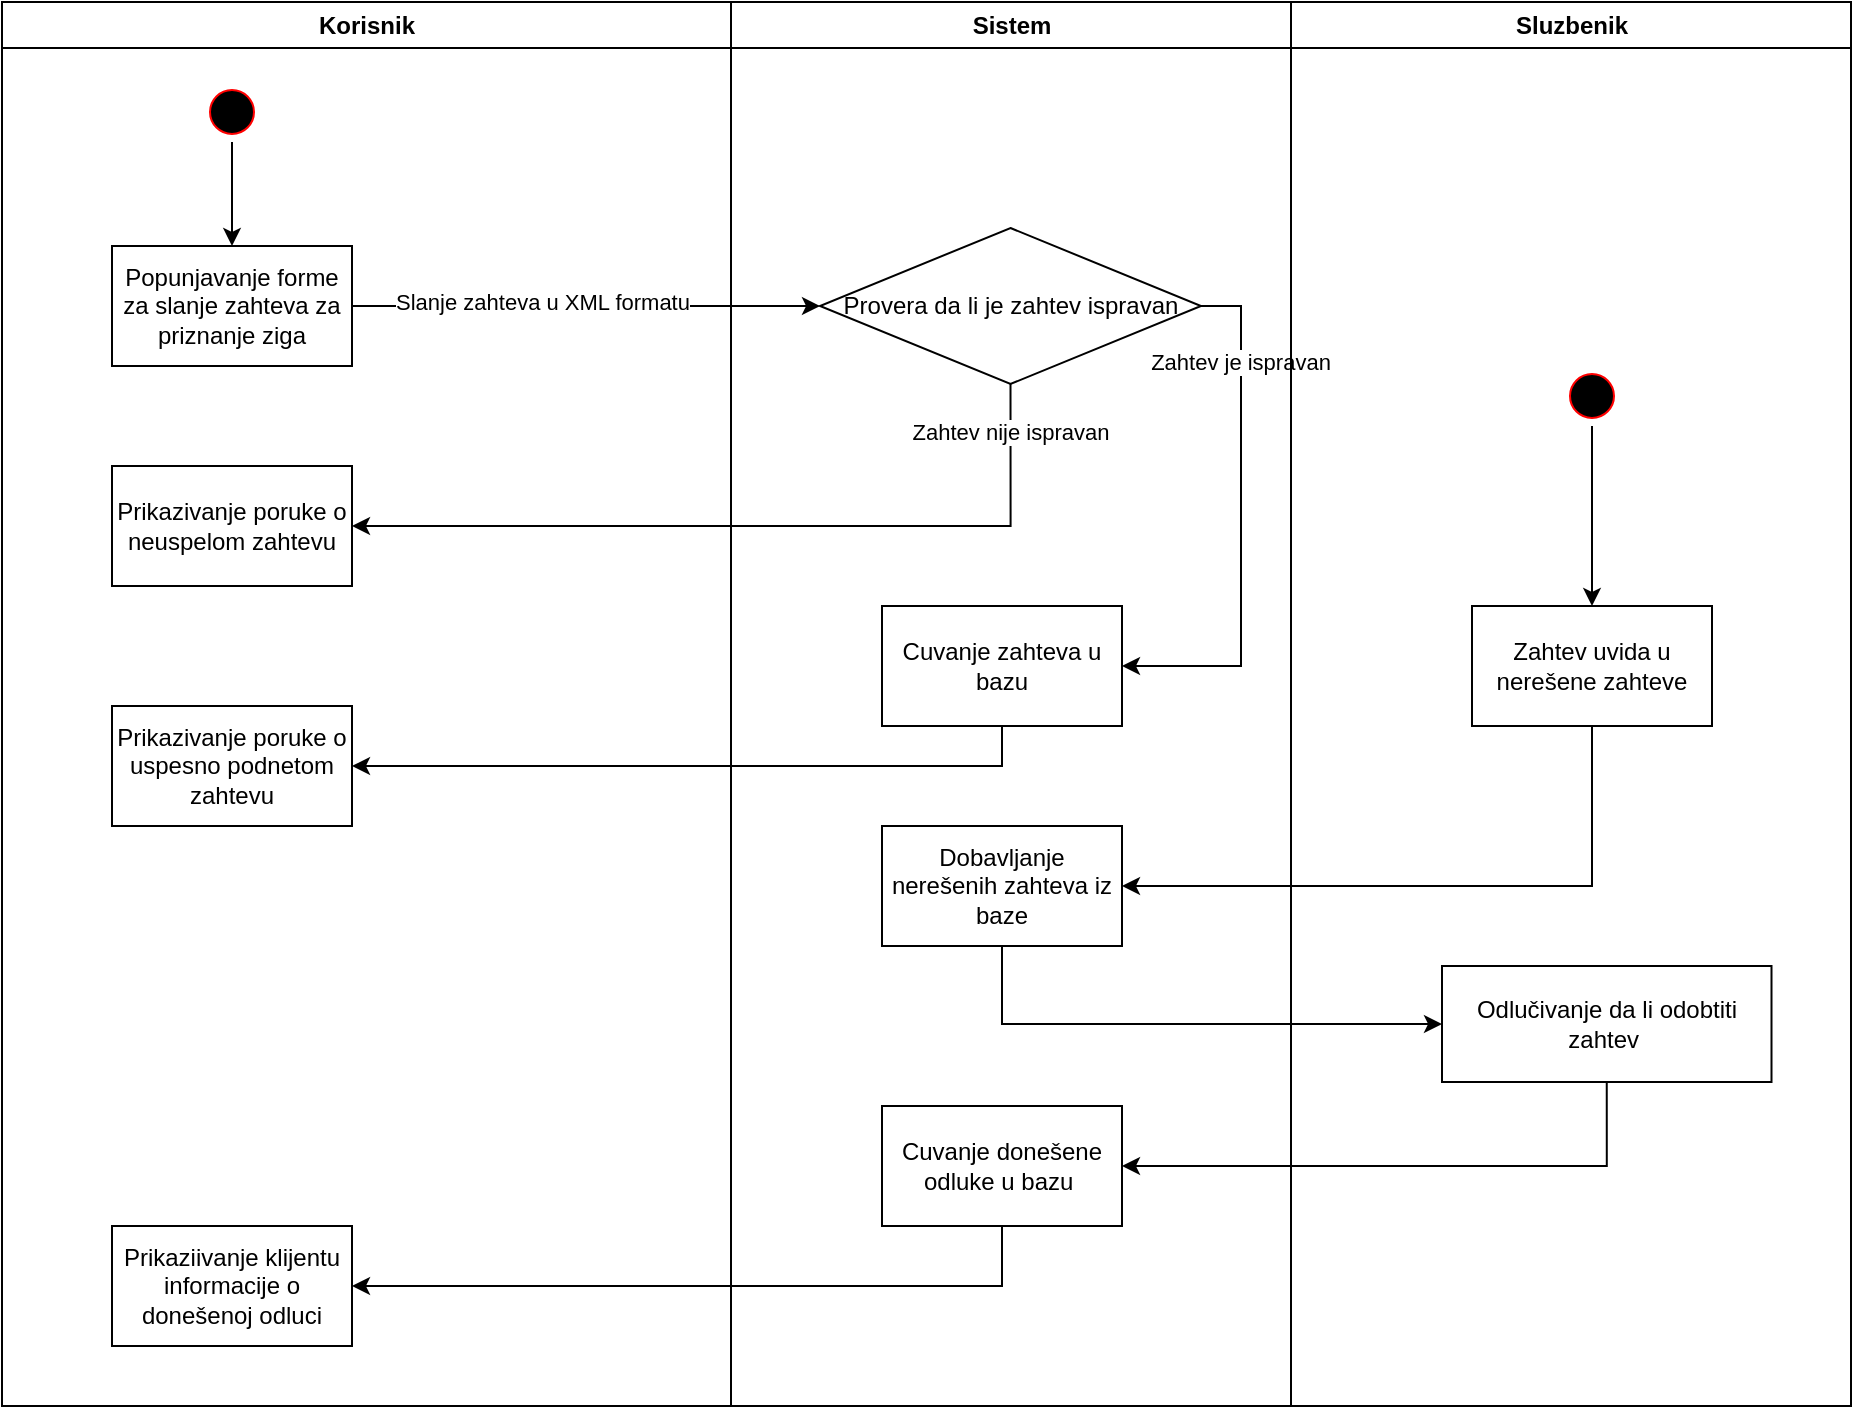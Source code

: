 <mxfile version="20.7.4" type="device"><diagram name="Page-1" id="e7e014a7-5840-1c2e-5031-d8a46d1fe8dd"><mxGraphModel dx="1290" dy="558" grid="1" gridSize="10" guides="1" tooltips="1" connect="1" arrows="1" fold="1" page="1" pageScale="1" pageWidth="1169" pageHeight="826" background="none" math="0" shadow="0"><root><mxCell id="0"/><mxCell id="1" parent="0"/><mxCell id="2" value="Korisnik" style="swimlane;whiteSpace=wrap" parent="1" vertex="1"><mxGeometry x="80" y="128" width="364.5" height="702" as="geometry"/></mxCell><mxCell id="ZF9qwS2V9hJ_VEjmBJ8n-42" style="edgeStyle=orthogonalEdgeStyle;rounded=0;orthogonalLoop=1;jettySize=auto;html=1;" edge="1" parent="2" source="5" target="ZF9qwS2V9hJ_VEjmBJ8n-41"><mxGeometry relative="1" as="geometry"/></mxCell><mxCell id="5" value="" style="ellipse;shape=startState;fillColor=#000000;strokeColor=#ff0000;" parent="2" vertex="1"><mxGeometry x="100" y="40" width="30" height="30" as="geometry"/></mxCell><mxCell id="ZF9qwS2V9hJ_VEjmBJ8n-41" value="Popunjavanje forme za slanje zahteva za priznanje ziga" style="rounded=0;whiteSpace=wrap;html=1;" vertex="1" parent="2"><mxGeometry x="55" y="122" width="120" height="60" as="geometry"/></mxCell><mxCell id="ZF9qwS2V9hJ_VEjmBJ8n-46" value="Prikazivanje poruke o neuspelom zahtevu" style="rounded=0;whiteSpace=wrap;html=1;" vertex="1" parent="2"><mxGeometry x="55" y="232" width="120" height="60" as="geometry"/></mxCell><mxCell id="ZF9qwS2V9hJ_VEjmBJ8n-57" value="Prikazivanje poruke o uspesno podnetom zahtevu" style="rounded=0;whiteSpace=wrap;html=1;" vertex="1" parent="2"><mxGeometry x="55" y="352" width="120" height="60" as="geometry"/></mxCell><mxCell id="ZF9qwS2V9hJ_VEjmBJ8n-68" value="Prikaziivanje klijentu informacije o donešenoj odluci" style="rounded=0;whiteSpace=wrap;html=1;" vertex="1" parent="2"><mxGeometry x="55" y="612" width="120" height="60" as="geometry"/></mxCell><mxCell id="3" value="Sistem" style="swimlane;whiteSpace=wrap" parent="1" vertex="1"><mxGeometry x="444.5" y="128" width="280" height="702" as="geometry"/></mxCell><mxCell id="ZF9qwS2V9hJ_VEjmBJ8n-50" style="edgeStyle=orthogonalEdgeStyle;rounded=0;orthogonalLoop=1;jettySize=auto;html=1;entryX=1;entryY=0.5;entryDx=0;entryDy=0;exitX=1;exitY=0.5;exitDx=0;exitDy=0;" edge="1" parent="3" source="ZF9qwS2V9hJ_VEjmBJ8n-43" target="ZF9qwS2V9hJ_VEjmBJ8n-49"><mxGeometry relative="1" as="geometry"/></mxCell><mxCell id="ZF9qwS2V9hJ_VEjmBJ8n-51" value="Zahtev je ispravan" style="edgeLabel;html=1;align=center;verticalAlign=middle;resizable=0;points=[];" vertex="1" connectable="0" parent="ZF9qwS2V9hJ_VEjmBJ8n-50"><mxGeometry x="-0.635" y="-1" relative="1" as="geometry"><mxPoint as="offset"/></mxGeometry></mxCell><mxCell id="ZF9qwS2V9hJ_VEjmBJ8n-43" value="Provera da li je zahtev ispravan" style="rhombus;whiteSpace=wrap;html=1;fontFamily=Helvetica;fontSize=12;fontColor=rgb(0, 0, 0);align=center;strokeColor=rgb(0, 0, 0);fillColor=rgb(255, 255, 255);" vertex="1" parent="3"><mxGeometry x="44.5" y="113" width="190.5" height="78" as="geometry"/></mxCell><mxCell id="ZF9qwS2V9hJ_VEjmBJ8n-49" value="Cuvanje zahteva u bazu" style="rounded=0;whiteSpace=wrap;html=1;" vertex="1" parent="3"><mxGeometry x="75.5" y="302" width="120" height="60" as="geometry"/></mxCell><mxCell id="ZF9qwS2V9hJ_VEjmBJ8n-62" value="Dobavljanje nerešenih zahteva iz baze" style="rounded=0;whiteSpace=wrap;html=1;" vertex="1" parent="3"><mxGeometry x="75.5" y="412" width="120" height="60" as="geometry"/></mxCell><mxCell id="ZF9qwS2V9hJ_VEjmBJ8n-66" value="Cuvanje donešene odluke u bazu&amp;nbsp;" style="rounded=0;whiteSpace=wrap;html=1;" vertex="1" parent="3"><mxGeometry x="75.5" y="552" width="120" height="60" as="geometry"/></mxCell><mxCell id="4" value="Sluzbenik" style="swimlane;whiteSpace=wrap" parent="1" vertex="1"><mxGeometry x="724.5" y="128" width="280" height="702" as="geometry"/></mxCell><mxCell id="ZF9qwS2V9hJ_VEjmBJ8n-61" style="edgeStyle=orthogonalEdgeStyle;rounded=0;orthogonalLoop=1;jettySize=auto;html=1;" edge="1" parent="4" source="ZF9qwS2V9hJ_VEjmBJ8n-59" target="ZF9qwS2V9hJ_VEjmBJ8n-60"><mxGeometry relative="1" as="geometry"/></mxCell><mxCell id="ZF9qwS2V9hJ_VEjmBJ8n-59" value="" style="ellipse;shape=startState;fillColor=#000000;strokeColor=#ff0000;" vertex="1" parent="4"><mxGeometry x="135.5" y="182" width="30" height="30" as="geometry"/></mxCell><mxCell id="ZF9qwS2V9hJ_VEjmBJ8n-60" value="Zahtev uvida u nerešene zahteve" style="rounded=0;whiteSpace=wrap;html=1;" vertex="1" parent="4"><mxGeometry x="90.5" y="302" width="120" height="60" as="geometry"/></mxCell><mxCell id="ZF9qwS2V9hJ_VEjmBJ8n-64" value="Odlučivanje da li odobtiti zahtev&amp;nbsp;" style="rounded=0;whiteSpace=wrap;html=1;fontFamily=Helvetica;fontSize=12;fontColor=rgb(0, 0, 0);align=center;strokeColor=rgb(0, 0, 0);fillColor=rgb(255, 255, 255);" vertex="1" parent="4"><mxGeometry x="75.5" y="482" width="164.75" height="58" as="geometry"/></mxCell><mxCell id="ZF9qwS2V9hJ_VEjmBJ8n-44" style="edgeStyle=orthogonalEdgeStyle;rounded=0;orthogonalLoop=1;jettySize=auto;html=1;" edge="1" parent="1" source="ZF9qwS2V9hJ_VEjmBJ8n-41" target="ZF9qwS2V9hJ_VEjmBJ8n-43"><mxGeometry relative="1" as="geometry"/></mxCell><mxCell id="ZF9qwS2V9hJ_VEjmBJ8n-45" value="Slanje zahteva u XML formatu" style="edgeLabel;html=1;align=center;verticalAlign=middle;resizable=0;points=[];" vertex="1" connectable="0" parent="ZF9qwS2V9hJ_VEjmBJ8n-44"><mxGeometry x="-0.197" y="2" relative="1" as="geometry"><mxPoint x="1" as="offset"/></mxGeometry></mxCell><mxCell id="ZF9qwS2V9hJ_VEjmBJ8n-47" style="edgeStyle=orthogonalEdgeStyle;rounded=0;orthogonalLoop=1;jettySize=auto;html=1;entryX=1;entryY=0.5;entryDx=0;entryDy=0;exitX=0.5;exitY=1;exitDx=0;exitDy=0;" edge="1" parent="1" source="ZF9qwS2V9hJ_VEjmBJ8n-43" target="ZF9qwS2V9hJ_VEjmBJ8n-46"><mxGeometry relative="1" as="geometry"/></mxCell><mxCell id="ZF9qwS2V9hJ_VEjmBJ8n-48" value="Zahtev nije ispravan" style="edgeLabel;html=1;align=center;verticalAlign=middle;resizable=0;points=[];" vertex="1" connectable="0" parent="ZF9qwS2V9hJ_VEjmBJ8n-47"><mxGeometry x="-0.883" y="-1" relative="1" as="geometry"><mxPoint as="offset"/></mxGeometry></mxCell><mxCell id="ZF9qwS2V9hJ_VEjmBJ8n-58" style="edgeStyle=orthogonalEdgeStyle;rounded=0;orthogonalLoop=1;jettySize=auto;html=1;entryX=1;entryY=0.5;entryDx=0;entryDy=0;exitX=0.5;exitY=1;exitDx=0;exitDy=0;" edge="1" parent="1" source="ZF9qwS2V9hJ_VEjmBJ8n-49" target="ZF9qwS2V9hJ_VEjmBJ8n-57"><mxGeometry relative="1" as="geometry"/></mxCell><mxCell id="ZF9qwS2V9hJ_VEjmBJ8n-63" style="edgeStyle=orthogonalEdgeStyle;rounded=0;orthogonalLoop=1;jettySize=auto;html=1;entryX=1;entryY=0.5;entryDx=0;entryDy=0;exitX=0.5;exitY=1;exitDx=0;exitDy=0;" edge="1" parent="1" source="ZF9qwS2V9hJ_VEjmBJ8n-60" target="ZF9qwS2V9hJ_VEjmBJ8n-62"><mxGeometry relative="1" as="geometry"/></mxCell><mxCell id="ZF9qwS2V9hJ_VEjmBJ8n-65" style="edgeStyle=orthogonalEdgeStyle;rounded=0;orthogonalLoop=1;jettySize=auto;html=1;entryX=0;entryY=0.5;entryDx=0;entryDy=0;exitX=0.5;exitY=1;exitDx=0;exitDy=0;" edge="1" parent="1" source="ZF9qwS2V9hJ_VEjmBJ8n-62" target="ZF9qwS2V9hJ_VEjmBJ8n-64"><mxGeometry relative="1" as="geometry"/></mxCell><mxCell id="ZF9qwS2V9hJ_VEjmBJ8n-67" style="edgeStyle=orthogonalEdgeStyle;rounded=0;orthogonalLoop=1;jettySize=auto;html=1;entryX=1;entryY=0.5;entryDx=0;entryDy=0;exitX=0.5;exitY=1;exitDx=0;exitDy=0;" edge="1" parent="1" source="ZF9qwS2V9hJ_VEjmBJ8n-64" target="ZF9qwS2V9hJ_VEjmBJ8n-66"><mxGeometry relative="1" as="geometry"/></mxCell><mxCell id="ZF9qwS2V9hJ_VEjmBJ8n-69" style="edgeStyle=orthogonalEdgeStyle;rounded=0;orthogonalLoop=1;jettySize=auto;html=1;entryX=1;entryY=0.5;entryDx=0;entryDy=0;exitX=0.5;exitY=1;exitDx=0;exitDy=0;" edge="1" parent="1" source="ZF9qwS2V9hJ_VEjmBJ8n-66" target="ZF9qwS2V9hJ_VEjmBJ8n-68"><mxGeometry relative="1" as="geometry"/></mxCell></root></mxGraphModel></diagram></mxfile>